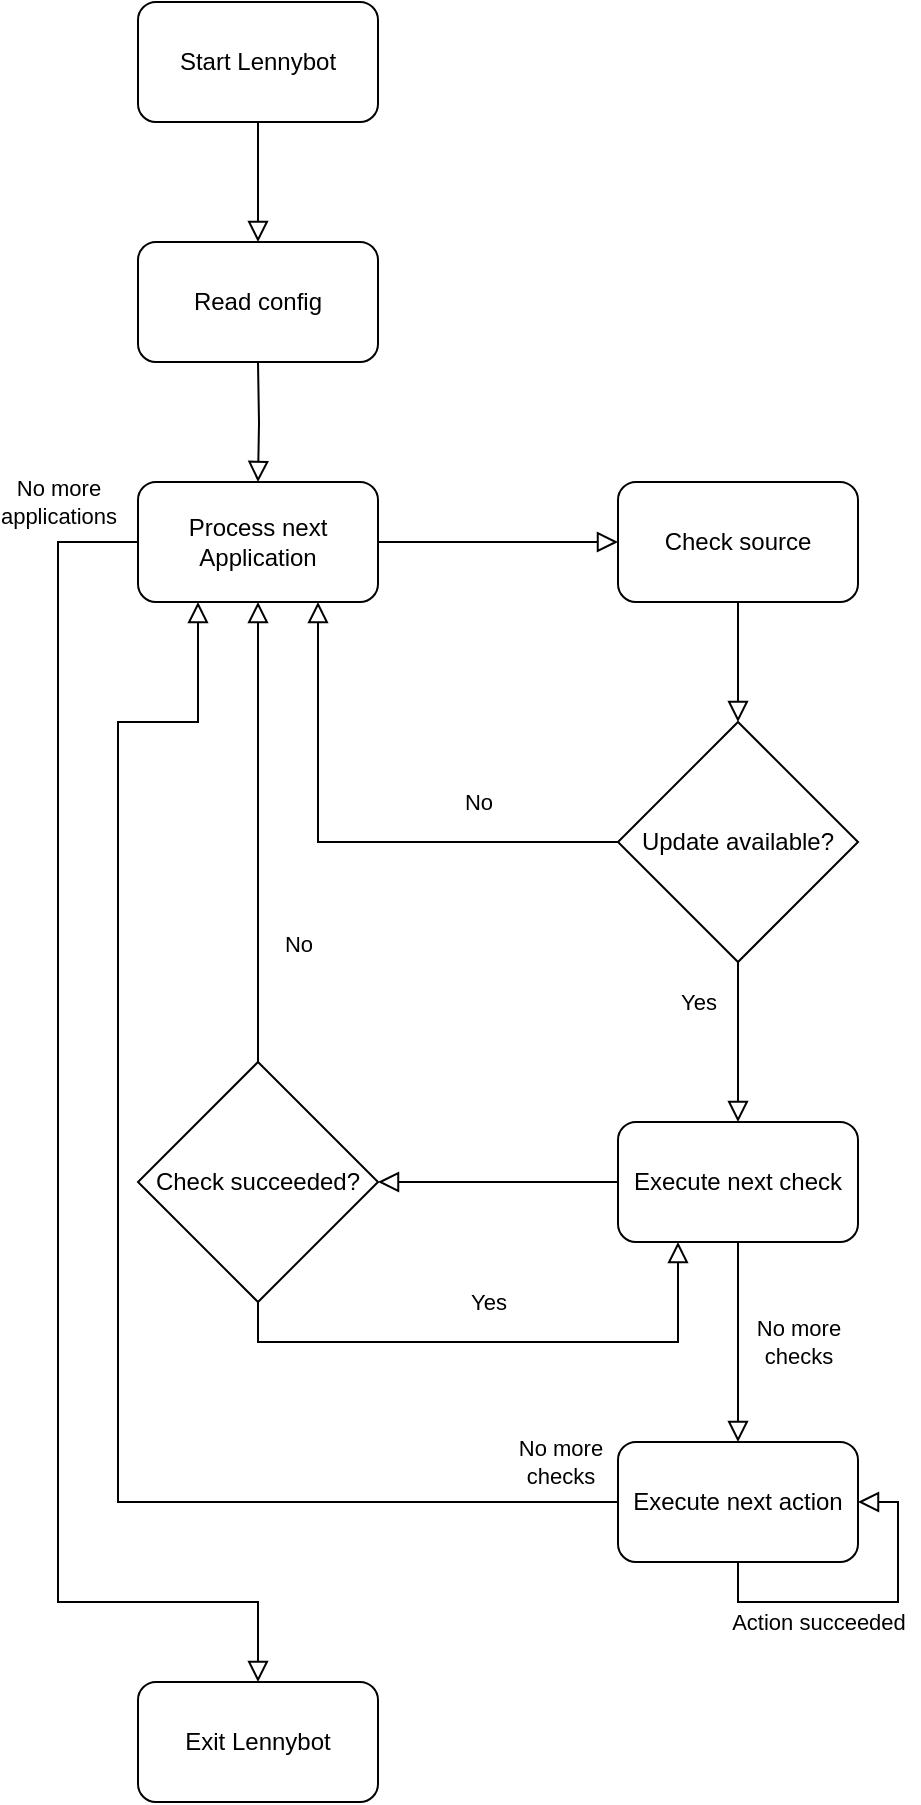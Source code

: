 <mxfile version="21.2.8" type="device">
  <diagram id="dVaq2pDOKl38H85R8xuP" name="Seite-3">
    <mxGraphModel dx="1306" dy="805" grid="1" gridSize="10" guides="1" tooltips="1" connect="1" arrows="1" fold="1" page="1" pageScale="1" pageWidth="3300" pageHeight="2339" math="0" shadow="0">
      <root>
        <mxCell id="0" />
        <mxCell id="1" parent="0" />
        <mxCell id="uFvriCpM3kU0fTxfQrl--1" value="Start Lennybot" style="rounded=1;whiteSpace=wrap;html=1;" vertex="1" parent="1">
          <mxGeometry x="80" y="80" width="120" height="60" as="geometry" />
        </mxCell>
        <mxCell id="uFvriCpM3kU0fTxfQrl--2" value="Read config" style="rounded=1;whiteSpace=wrap;html=1;" vertex="1" parent="1">
          <mxGeometry x="80" y="200" width="120" height="60" as="geometry" />
        </mxCell>
        <mxCell id="uFvriCpM3kU0fTxfQrl--3" value="Process next Application" style="rounded=1;whiteSpace=wrap;html=1;" vertex="1" parent="1">
          <mxGeometry x="80" y="320" width="120" height="60" as="geometry" />
        </mxCell>
        <mxCell id="CXgCGxnnaZRRMbGGeyi8-1" value="" style="rounded=0;html=1;jettySize=auto;orthogonalLoop=1;fontSize=11;endArrow=block;endFill=0;endSize=8;strokeWidth=1;shadow=0;labelBackgroundColor=none;edgeStyle=orthogonalEdgeStyle;exitX=0.5;exitY=1;exitDx=0;exitDy=0;entryX=0.5;entryY=0;entryDx=0;entryDy=0;" edge="1" parent="1" source="uFvriCpM3kU0fTxfQrl--1" target="uFvriCpM3kU0fTxfQrl--2">
          <mxGeometry relative="1" as="geometry">
            <mxPoint x="280" y="120" as="sourcePoint" />
            <mxPoint x="280" y="170" as="targetPoint" />
          </mxGeometry>
        </mxCell>
        <mxCell id="CXgCGxnnaZRRMbGGeyi8-2" value="" style="rounded=0;html=1;jettySize=auto;orthogonalLoop=1;fontSize=11;endArrow=block;endFill=0;endSize=8;strokeWidth=1;shadow=0;labelBackgroundColor=none;edgeStyle=orthogonalEdgeStyle;entryX=0.5;entryY=0;entryDx=0;entryDy=0;" edge="1" parent="1" target="uFvriCpM3kU0fTxfQrl--3">
          <mxGeometry relative="1" as="geometry">
            <mxPoint x="140" y="260" as="sourcePoint" />
            <mxPoint x="150" y="210" as="targetPoint" />
          </mxGeometry>
        </mxCell>
        <mxCell id="CXgCGxnnaZRRMbGGeyi8-3" value="Check source" style="rounded=1;whiteSpace=wrap;html=1;" vertex="1" parent="1">
          <mxGeometry x="320" y="320" width="120" height="60" as="geometry" />
        </mxCell>
        <mxCell id="CXgCGxnnaZRRMbGGeyi8-4" value="Update available?" style="rhombus;whiteSpace=wrap;html=1;" vertex="1" parent="1">
          <mxGeometry x="320" y="440" width="120" height="120" as="geometry" />
        </mxCell>
        <mxCell id="CXgCGxnnaZRRMbGGeyi8-5" value="" style="rounded=0;html=1;jettySize=auto;orthogonalLoop=1;fontSize=11;endArrow=block;endFill=0;endSize=8;strokeWidth=1;shadow=0;labelBackgroundColor=none;edgeStyle=orthogonalEdgeStyle;entryX=0;entryY=0.5;entryDx=0;entryDy=0;exitX=1;exitY=0.5;exitDx=0;exitDy=0;" edge="1" parent="1" source="uFvriCpM3kU0fTxfQrl--3" target="CXgCGxnnaZRRMbGGeyi8-3">
          <mxGeometry relative="1" as="geometry">
            <mxPoint x="150" y="270" as="sourcePoint" />
            <mxPoint x="150" y="330" as="targetPoint" />
          </mxGeometry>
        </mxCell>
        <mxCell id="CXgCGxnnaZRRMbGGeyi8-6" value="" style="rounded=0;html=1;jettySize=auto;orthogonalLoop=1;fontSize=11;endArrow=block;endFill=0;endSize=8;strokeWidth=1;shadow=0;labelBackgroundColor=none;edgeStyle=orthogonalEdgeStyle;entryX=0.5;entryY=0;entryDx=0;entryDy=0;exitX=0.5;exitY=1;exitDx=0;exitDy=0;" edge="1" parent="1" source="CXgCGxnnaZRRMbGGeyi8-3" target="CXgCGxnnaZRRMbGGeyi8-4">
          <mxGeometry relative="1" as="geometry">
            <mxPoint x="150" y="270" as="sourcePoint" />
            <mxPoint x="150" y="330" as="targetPoint" />
          </mxGeometry>
        </mxCell>
        <mxCell id="egv0qvlqT7eeeZ_Uxnw6-1" value="Yes" style="rounded=0;html=1;jettySize=auto;orthogonalLoop=1;fontSize=11;endArrow=block;endFill=0;endSize=8;strokeWidth=1;shadow=0;labelBackgroundColor=none;edgeStyle=orthogonalEdgeStyle;exitX=0.5;exitY=1;exitDx=0;exitDy=0;" edge="1" parent="1" source="CXgCGxnnaZRRMbGGeyi8-4">
          <mxGeometry x="-0.503" y="-20" relative="1" as="geometry">
            <mxPoint as="offset" />
            <mxPoint x="280" y="250" as="sourcePoint" />
            <mxPoint x="380" y="640" as="targetPoint" />
          </mxGeometry>
        </mxCell>
        <mxCell id="YxOrCVVMKeURpCY1l3-Q-1" value="No" style="edgeStyle=orthogonalEdgeStyle;rounded=0;html=1;jettySize=auto;orthogonalLoop=1;fontSize=11;endArrow=block;endFill=0;endSize=8;strokeWidth=1;shadow=0;labelBackgroundColor=none;entryX=0.75;entryY=1;entryDx=0;entryDy=0;exitX=0;exitY=0.5;exitDx=0;exitDy=0;" edge="1" parent="1" source="CXgCGxnnaZRRMbGGeyi8-4" target="uFvriCpM3kU0fTxfQrl--3">
          <mxGeometry x="-0.481" y="-20" relative="1" as="geometry">
            <mxPoint as="offset" />
            <mxPoint x="390" y="210" as="sourcePoint" />
            <mxPoint x="440" y="210" as="targetPoint" />
          </mxGeometry>
        </mxCell>
        <mxCell id="JdUvGZwuZN7xj7fj5pb7-2" value="Execute next check" style="rounded=1;whiteSpace=wrap;html=1;" vertex="1" parent="1">
          <mxGeometry x="320" y="640" width="120" height="60" as="geometry" />
        </mxCell>
        <mxCell id="JdUvGZwuZN7xj7fj5pb7-3" value="Check succeeded?" style="rhombus;whiteSpace=wrap;html=1;" vertex="1" parent="1">
          <mxGeometry x="80" y="610" width="120" height="120" as="geometry" />
        </mxCell>
        <mxCell id="JdUvGZwuZN7xj7fj5pb7-4" value="" style="rounded=0;html=1;jettySize=auto;orthogonalLoop=1;fontSize=11;endArrow=block;endFill=0;endSize=8;strokeWidth=1;shadow=0;labelBackgroundColor=none;edgeStyle=orthogonalEdgeStyle;exitX=0;exitY=0.5;exitDx=0;exitDy=0;entryX=1;entryY=0.5;entryDx=0;entryDy=0;" edge="1" parent="1" target="JdUvGZwuZN7xj7fj5pb7-3" source="JdUvGZwuZN7xj7fj5pb7-2">
          <mxGeometry relative="1" as="geometry">
            <mxPoint x="650" y="550" as="sourcePoint" />
            <mxPoint x="250" y="659" as="targetPoint" />
          </mxGeometry>
        </mxCell>
        <mxCell id="JdUvGZwuZN7xj7fj5pb7-5" value="Yes" style="rounded=0;html=1;jettySize=auto;orthogonalLoop=1;fontSize=11;endArrow=block;endFill=0;endSize=8;strokeWidth=1;shadow=0;labelBackgroundColor=none;edgeStyle=orthogonalEdgeStyle;exitX=0.5;exitY=1;exitDx=0;exitDy=0;entryX=0.25;entryY=1;entryDx=0;entryDy=0;" edge="1" parent="1" source="JdUvGZwuZN7xj7fj5pb7-3" target="JdUvGZwuZN7xj7fj5pb7-2">
          <mxGeometry x="-0.04" y="20" relative="1" as="geometry">
            <mxPoint as="offset" />
            <mxPoint x="550" y="420" as="sourcePoint" />
            <mxPoint x="650" y="810" as="targetPoint" />
          </mxGeometry>
        </mxCell>
        <mxCell id="JdUvGZwuZN7xj7fj5pb7-6" value="No" style="edgeStyle=orthogonalEdgeStyle;rounded=0;html=1;jettySize=auto;orthogonalLoop=1;fontSize=11;endArrow=block;endFill=0;endSize=8;strokeWidth=1;shadow=0;labelBackgroundColor=none;entryX=0.5;entryY=1;entryDx=0;entryDy=0;exitX=0.5;exitY=0;exitDx=0;exitDy=0;" edge="1" parent="1" source="JdUvGZwuZN7xj7fj5pb7-3" target="uFvriCpM3kU0fTxfQrl--3">
          <mxGeometry x="-0.481" y="-20" relative="1" as="geometry">
            <mxPoint as="offset" />
            <mxPoint x="330" y="510" as="sourcePoint" />
            <mxPoint x="180" y="390" as="targetPoint" />
          </mxGeometry>
        </mxCell>
        <mxCell id="JdUvGZwuZN7xj7fj5pb7-8" value="Execute next action" style="rounded=1;whiteSpace=wrap;html=1;" vertex="1" parent="1">
          <mxGeometry x="320" y="800" width="120" height="60" as="geometry" />
        </mxCell>
        <mxCell id="JdUvGZwuZN7xj7fj5pb7-9" value="No more &lt;br&gt;checks" style="rounded=0;html=1;jettySize=auto;orthogonalLoop=1;fontSize=11;endArrow=block;endFill=0;endSize=8;strokeWidth=1;shadow=0;labelBackgroundColor=none;edgeStyle=orthogonalEdgeStyle;exitX=0.5;exitY=1;exitDx=0;exitDy=0;entryX=0.5;entryY=0;entryDx=0;entryDy=0;" edge="1" parent="1" source="JdUvGZwuZN7xj7fj5pb7-2" target="JdUvGZwuZN7xj7fj5pb7-8">
          <mxGeometry y="30" relative="1" as="geometry">
            <mxPoint as="offset" />
            <mxPoint x="390" y="570" as="sourcePoint" />
            <mxPoint x="390" y="650" as="targetPoint" />
          </mxGeometry>
        </mxCell>
        <mxCell id="JdUvGZwuZN7xj7fj5pb7-10" value="No more &lt;br&gt;checks" style="rounded=0;html=1;jettySize=auto;orthogonalLoop=1;fontSize=11;endArrow=block;endFill=0;endSize=8;strokeWidth=1;shadow=0;labelBackgroundColor=none;edgeStyle=orthogonalEdgeStyle;exitX=0;exitY=0.5;exitDx=0;exitDy=0;entryX=0.25;entryY=1;entryDx=0;entryDy=0;" edge="1" parent="1" source="JdUvGZwuZN7xj7fj5pb7-8" target="uFvriCpM3kU0fTxfQrl--3">
          <mxGeometry x="-0.921" y="-20" relative="1" as="geometry">
            <mxPoint as="offset" />
            <mxPoint x="390" y="710" as="sourcePoint" />
            <mxPoint x="90" y="410" as="targetPoint" />
            <Array as="points">
              <mxPoint x="70" y="830" />
              <mxPoint x="70" y="440" />
              <mxPoint x="110" y="440" />
            </Array>
          </mxGeometry>
        </mxCell>
        <mxCell id="JdUvGZwuZN7xj7fj5pb7-11" value="Action succeeded" style="rounded=0;html=1;jettySize=auto;orthogonalLoop=1;fontSize=11;endArrow=block;endFill=0;endSize=8;strokeWidth=1;shadow=0;labelBackgroundColor=none;edgeStyle=orthogonalEdgeStyle;exitX=0.5;exitY=1;exitDx=0;exitDy=0;entryX=1;entryY=0.5;entryDx=0;entryDy=0;" edge="1" parent="1" source="JdUvGZwuZN7xj7fj5pb7-8" target="JdUvGZwuZN7xj7fj5pb7-8">
          <mxGeometry x="-0.294" y="-10" relative="1" as="geometry">
            <mxPoint as="offset" />
            <mxPoint x="150" y="740" as="sourcePoint" />
            <mxPoint x="360" y="710" as="targetPoint" />
          </mxGeometry>
        </mxCell>
        <mxCell id="JdUvGZwuZN7xj7fj5pb7-12" value="No more &lt;br&gt;applications" style="rounded=0;html=1;jettySize=auto;orthogonalLoop=1;fontSize=11;endArrow=block;endFill=0;endSize=8;strokeWidth=1;shadow=0;labelBackgroundColor=none;edgeStyle=orthogonalEdgeStyle;exitX=0;exitY=0.5;exitDx=0;exitDy=0;entryX=0.5;entryY=0;entryDx=0;entryDy=0;" edge="1" parent="1" source="uFvriCpM3kU0fTxfQrl--3" target="JdUvGZwuZN7xj7fj5pb7-13">
          <mxGeometry x="-0.887" y="-20" relative="1" as="geometry">
            <mxPoint x="20" y="-20" as="offset" />
            <mxPoint x="330" y="840" as="sourcePoint" />
            <mxPoint x="120" y="880" as="targetPoint" />
            <Array as="points">
              <mxPoint x="40" y="350" />
              <mxPoint x="40" y="880" />
              <mxPoint x="140" y="880" />
            </Array>
          </mxGeometry>
        </mxCell>
        <mxCell id="JdUvGZwuZN7xj7fj5pb7-13" value="Exit Lennybot" style="rounded=1;whiteSpace=wrap;html=1;" vertex="1" parent="1">
          <mxGeometry x="80" y="920" width="120" height="60" as="geometry" />
        </mxCell>
      </root>
    </mxGraphModel>
  </diagram>
</mxfile>
